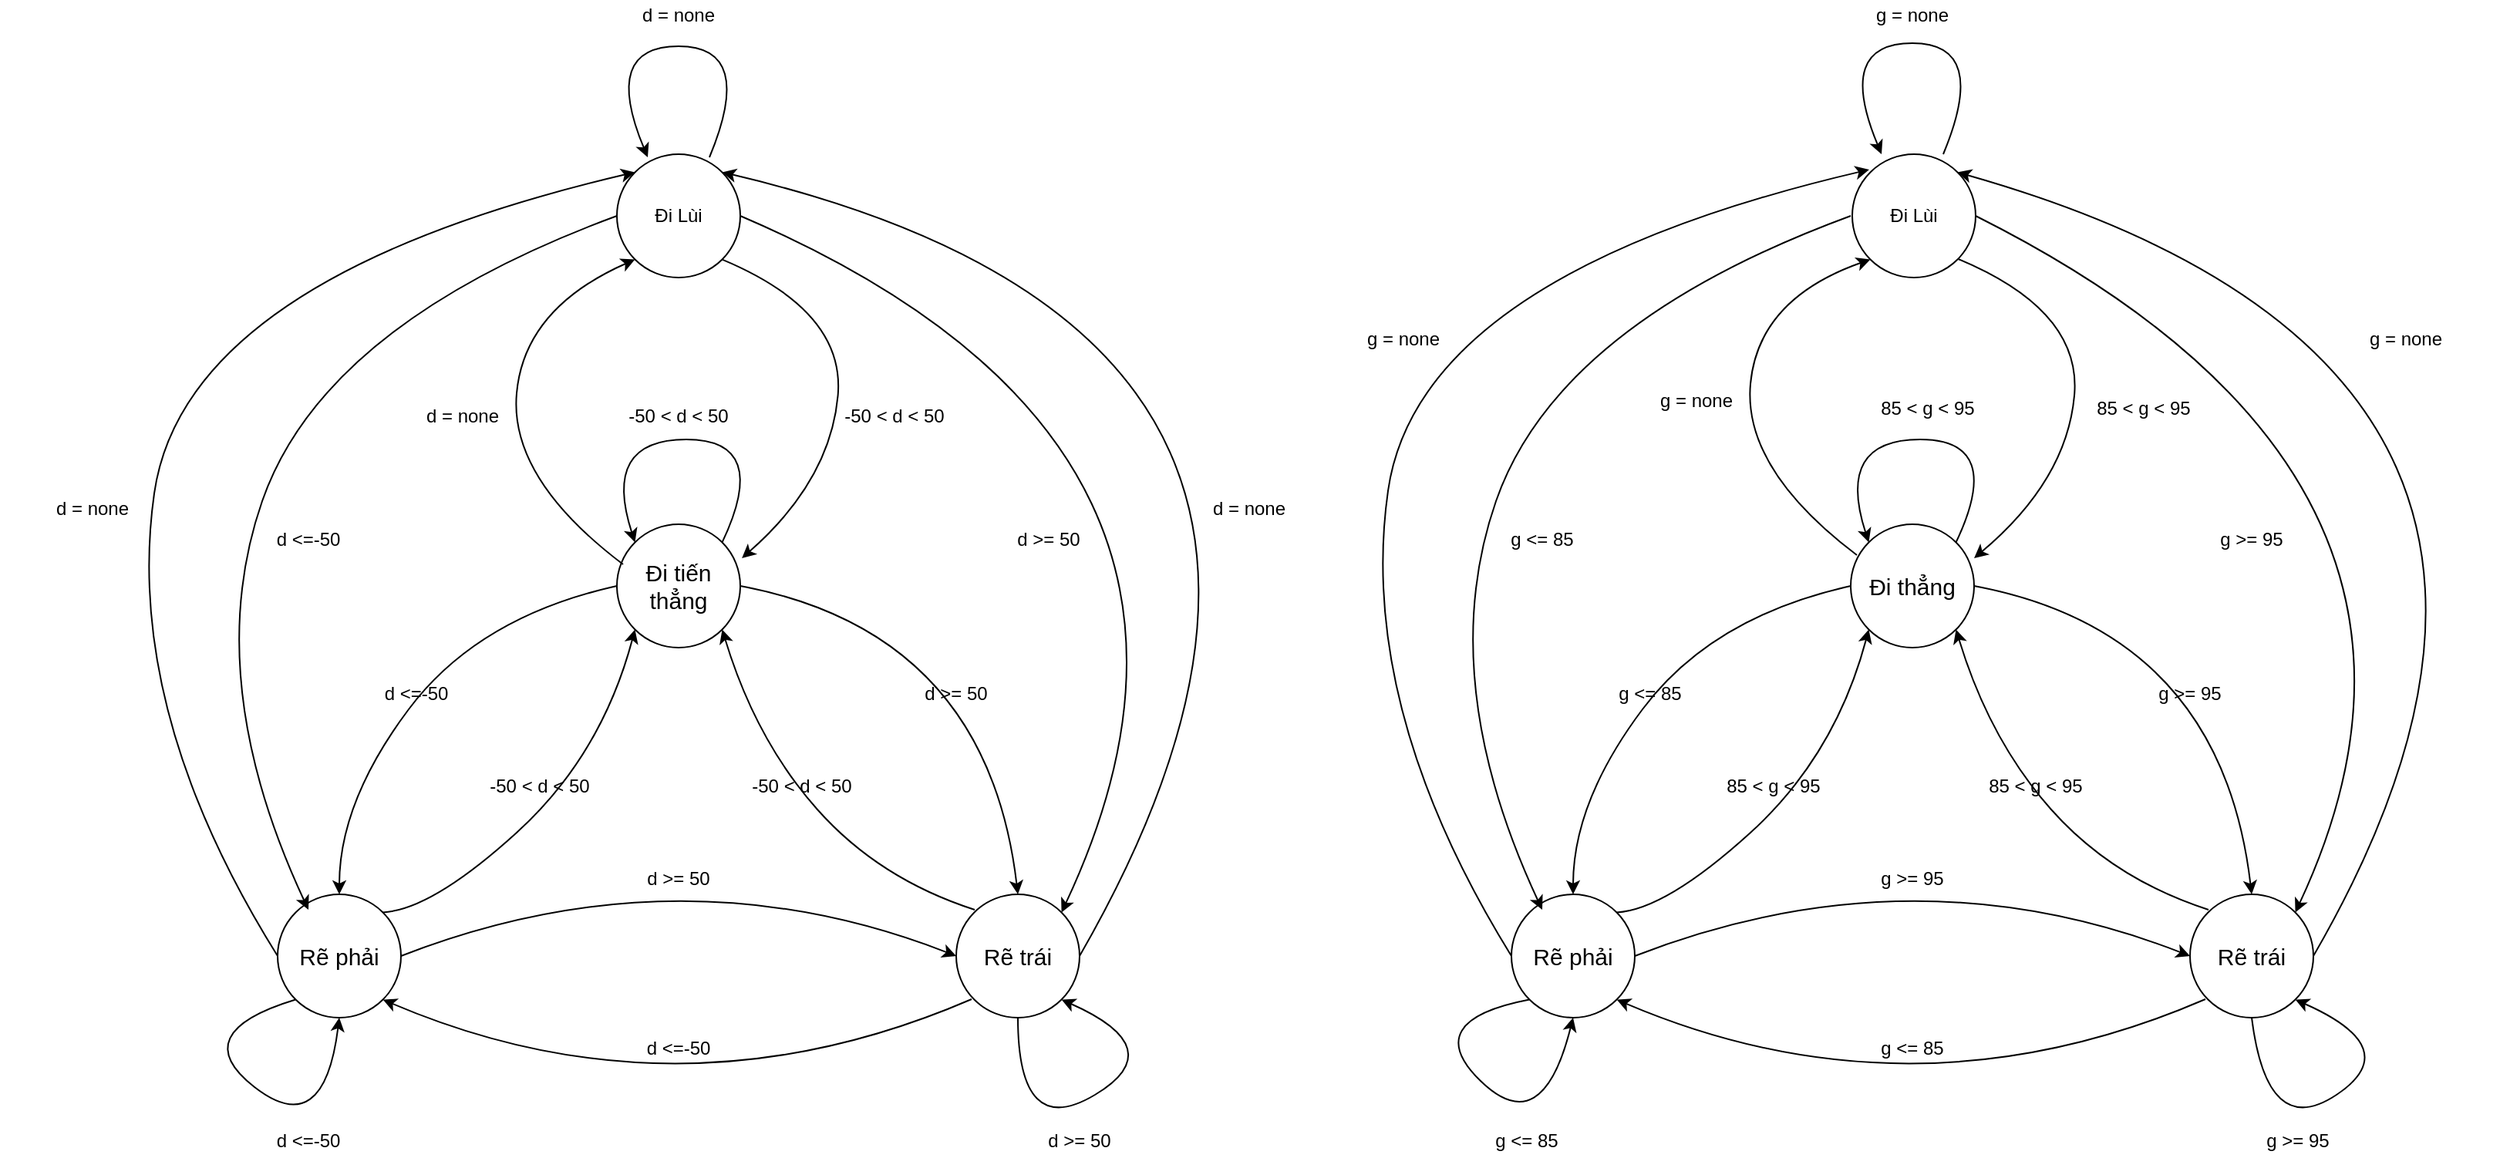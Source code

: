 <mxfile version="14.8.0" type="github">
  <diagram id="gM6LWdryBIaIJu2o6Tqh" name="Page-1">
    <mxGraphModel dx="1373" dy="774" grid="1" gridSize="10" guides="1" tooltips="1" connect="1" arrows="1" fold="1" page="1" pageScale="1" pageWidth="827" pageHeight="1169" math="0" shadow="0">
      <root>
        <mxCell id="0" />
        <mxCell id="1" parent="0" />
        <mxCell id="kot2QHPUo4j3bU3xekO4-7" value="" style="curved=1;endArrow=none;html=1;entryX=0;entryY=0.5;entryDx=0;entryDy=0;exitX=0.5;exitY=0;exitDx=0;exitDy=0;startArrow=classic;startFill=1;endFill=0;" parent="1" source="kot2QHPUo4j3bU3xekO4-11" target="kot2QHPUo4j3bU3xekO4-12" edge="1">
          <mxGeometry width="50" height="50" relative="1" as="geometry">
            <mxPoint x="250" y="690" as="sourcePoint" />
            <mxPoint x="390" y="570" as="targetPoint" />
            <Array as="points">
              <mxPoint x="220" y="620" />
              <mxPoint x="310" y="500" />
            </Array>
          </mxGeometry>
        </mxCell>
        <mxCell id="kot2QHPUo4j3bU3xekO4-8" value="" style="curved=1;endArrow=classic;html=1;exitX=1;exitY=0;exitDx=0;exitDy=0;entryX=0;entryY=1;entryDx=0;entryDy=0;" parent="1" source="kot2QHPUo4j3bU3xekO4-11" target="kot2QHPUo4j3bU3xekO4-12" edge="1">
          <mxGeometry width="50" height="50" relative="1" as="geometry">
            <mxPoint x="260" y="710" as="sourcePoint" />
            <mxPoint x="420" y="590" as="targetPoint" />
            <Array as="points">
              <mxPoint x="280" y="690" />
              <mxPoint x="390" y="590" />
            </Array>
          </mxGeometry>
        </mxCell>
        <mxCell id="kot2QHPUo4j3bU3xekO4-9" value="" style="curved=1;endArrow=none;html=1;exitX=1;exitY=1;exitDx=0;exitDy=0;startArrow=classic;startFill=1;endFill=0;" parent="1" source="kot2QHPUo4j3bU3xekO4-11" edge="1">
          <mxGeometry width="50" height="50" relative="1" as="geometry">
            <mxPoint x="240" y="750" as="sourcePoint" />
            <mxPoint x="630" y="748" as="targetPoint" />
            <Array as="points">
              <mxPoint x="440" y="830" />
            </Array>
          </mxGeometry>
        </mxCell>
        <mxCell id="kot2QHPUo4j3bU3xekO4-10" value="" style="curved=1;endArrow=none;html=1;entryX=1;entryY=0.5;entryDx=0;entryDy=0;exitX=0.5;exitY=0;exitDx=0;exitDy=0;startArrow=classic;startFill=1;endFill=0;" parent="1" source="kot2QHPUo4j3bU3xekO4-13" target="kot2QHPUo4j3bU3xekO4-12" edge="1">
          <mxGeometry width="50" height="50" relative="1" as="geometry">
            <mxPoint x="640" y="680" as="sourcePoint" />
            <mxPoint x="500" y="560" as="targetPoint" />
            <Array as="points">
              <mxPoint x="640" y="510" />
            </Array>
          </mxGeometry>
        </mxCell>
        <mxCell id="kot2QHPUo4j3bU3xekO4-11" value="&lt;font style=&quot;font-size: 15px&quot;&gt;Rẽ phải&lt;/font&gt;" style="ellipse;whiteSpace=wrap;html=1;aspect=fixed;" parent="1" vertex="1">
          <mxGeometry x="180" y="680" width="80" height="80" as="geometry" />
        </mxCell>
        <mxCell id="kot2QHPUo4j3bU3xekO4-12" value="&lt;span style=&quot;font-size: 15px&quot;&gt;Đi tiến thẳng&lt;/span&gt;" style="ellipse;whiteSpace=wrap;html=1;aspect=fixed;" parent="1" vertex="1">
          <mxGeometry x="400" y="440" width="80" height="80" as="geometry" />
        </mxCell>
        <mxCell id="kot2QHPUo4j3bU3xekO4-13" value="&lt;font style=&quot;font-size: 15px&quot;&gt;Rẽ trái&lt;/font&gt;" style="ellipse;whiteSpace=wrap;html=1;aspect=fixed;" parent="1" vertex="1">
          <mxGeometry x="620" y="680" width="80" height="80" as="geometry" />
        </mxCell>
        <mxCell id="kot2QHPUo4j3bU3xekO4-15" value="" style="curved=1;endArrow=classic;html=1;entryX=1;entryY=1;entryDx=0;entryDy=0;" parent="1" target="kot2QHPUo4j3bU3xekO4-12" edge="1">
          <mxGeometry width="50" height="50" relative="1" as="geometry">
            <mxPoint x="632" y="690" as="sourcePoint" />
            <mxPoint x="473.436" y="510.004" as="targetPoint" />
            <Array as="points">
              <mxPoint x="570" y="670" />
              <mxPoint x="490" y="580" />
            </Array>
          </mxGeometry>
        </mxCell>
        <mxCell id="kot2QHPUo4j3bU3xekO4-16" value="" style="curved=1;endArrow=classic;html=1;entryX=0;entryY=0.5;entryDx=0;entryDy=0;exitX=0.5;exitY=1;exitDx=0;exitDy=0;" parent="1" target="kot2QHPUo4j3bU3xekO4-13" edge="1">
          <mxGeometry width="50" height="50" relative="1" as="geometry">
            <mxPoint x="260" y="720" as="sourcePoint" />
            <mxPoint x="660" y="720" as="targetPoint" />
            <Array as="points">
              <mxPoint x="440" y="650" />
            </Array>
          </mxGeometry>
        </mxCell>
        <mxCell id="kot2QHPUo4j3bU3xekO4-17" value="d &amp;lt;=-50" style="text;html=1;strokeColor=none;fillColor=none;align=center;verticalAlign=middle;whiteSpace=wrap;rounded=0;" parent="1" vertex="1">
          <mxGeometry x="210" y="540" width="120" height="20" as="geometry" />
        </mxCell>
        <mxCell id="kot2QHPUo4j3bU3xekO4-18" value="d &amp;gt;= 50" style="text;html=1;strokeColor=none;fillColor=none;align=center;verticalAlign=middle;whiteSpace=wrap;rounded=0;" parent="1" vertex="1">
          <mxGeometry x="400" y="660" width="80" height="20" as="geometry" />
        </mxCell>
        <mxCell id="kot2QHPUo4j3bU3xekO4-19" value="-50 &amp;lt; d &amp;lt; 50" style="text;html=1;strokeColor=none;fillColor=none;align=center;verticalAlign=middle;whiteSpace=wrap;rounded=0;" parent="1" vertex="1">
          <mxGeometry x="290" y="600" width="120" height="20" as="geometry" />
        </mxCell>
        <mxCell id="kot2QHPUo4j3bU3xekO4-20" value="d &amp;gt;= 50" style="text;html=1;strokeColor=none;fillColor=none;align=center;verticalAlign=middle;whiteSpace=wrap;rounded=0;" parent="1" vertex="1">
          <mxGeometry x="580" y="540" width="80" height="20" as="geometry" />
        </mxCell>
        <mxCell id="kot2QHPUo4j3bU3xekO4-23" value="-50 &amp;lt; d &amp;lt; 50" style="text;html=1;strokeColor=none;fillColor=none;align=center;verticalAlign=middle;whiteSpace=wrap;rounded=0;" parent="1" vertex="1">
          <mxGeometry x="460" y="600" width="120" height="20" as="geometry" />
        </mxCell>
        <mxCell id="kot2QHPUo4j3bU3xekO4-24" value="d &amp;lt;=-50" style="text;html=1;strokeColor=none;fillColor=none;align=center;verticalAlign=middle;whiteSpace=wrap;rounded=0;" parent="1" vertex="1">
          <mxGeometry x="380" y="770" width="120" height="20" as="geometry" />
        </mxCell>
        <mxCell id="kot2QHPUo4j3bU3xekO4-40" value="" style="curved=1;endArrow=none;html=1;entryX=0;entryY=0.5;entryDx=0;entryDy=0;exitX=0.5;exitY=0;exitDx=0;exitDy=0;startArrow=classic;startFill=1;endFill=0;" parent="1" source="kot2QHPUo4j3bU3xekO4-44" target="kot2QHPUo4j3bU3xekO4-45" edge="1">
          <mxGeometry width="50" height="50" relative="1" as="geometry">
            <mxPoint x="1050" y="690" as="sourcePoint" />
            <mxPoint x="1190" y="570" as="targetPoint" />
            <Array as="points">
              <mxPoint x="1020" y="620" />
              <mxPoint x="1110" y="500" />
            </Array>
          </mxGeometry>
        </mxCell>
        <mxCell id="kot2QHPUo4j3bU3xekO4-41" value="" style="curved=1;endArrow=classic;html=1;exitX=1;exitY=0;exitDx=0;exitDy=0;entryX=0;entryY=1;entryDx=0;entryDy=0;" parent="1" source="kot2QHPUo4j3bU3xekO4-44" target="kot2QHPUo4j3bU3xekO4-45" edge="1">
          <mxGeometry width="50" height="50" relative="1" as="geometry">
            <mxPoint x="1060" y="710" as="sourcePoint" />
            <mxPoint x="1220" y="590" as="targetPoint" />
            <Array as="points">
              <mxPoint x="1080" y="690" />
              <mxPoint x="1190" y="590" />
            </Array>
          </mxGeometry>
        </mxCell>
        <mxCell id="kot2QHPUo4j3bU3xekO4-42" value="" style="curved=1;endArrow=none;html=1;exitX=1;exitY=1;exitDx=0;exitDy=0;startArrow=classic;startFill=1;endFill=0;" parent="1" source="kot2QHPUo4j3bU3xekO4-44" edge="1">
          <mxGeometry width="50" height="50" relative="1" as="geometry">
            <mxPoint x="1040" y="750" as="sourcePoint" />
            <mxPoint x="1430" y="748" as="targetPoint" />
            <Array as="points">
              <mxPoint x="1240" y="830" />
            </Array>
          </mxGeometry>
        </mxCell>
        <mxCell id="kot2QHPUo4j3bU3xekO4-43" value="" style="curved=1;endArrow=none;html=1;entryX=1;entryY=0.5;entryDx=0;entryDy=0;exitX=0.5;exitY=0;exitDx=0;exitDy=0;startArrow=classic;startFill=1;endFill=0;" parent="1" source="kot2QHPUo4j3bU3xekO4-46" target="kot2QHPUo4j3bU3xekO4-45" edge="1">
          <mxGeometry width="50" height="50" relative="1" as="geometry">
            <mxPoint x="1440" y="680" as="sourcePoint" />
            <mxPoint x="1300" y="560" as="targetPoint" />
            <Array as="points">
              <mxPoint x="1440" y="510" />
            </Array>
          </mxGeometry>
        </mxCell>
        <mxCell id="kot2QHPUo4j3bU3xekO4-44" value="&lt;font style=&quot;font-size: 15px&quot;&gt;Rẽ phải&lt;/font&gt;" style="ellipse;whiteSpace=wrap;html=1;aspect=fixed;" parent="1" vertex="1">
          <mxGeometry x="980" y="680" width="80" height="80" as="geometry" />
        </mxCell>
        <mxCell id="kot2QHPUo4j3bU3xekO4-45" value="&lt;span style=&quot;font-size: 15px&quot;&gt;Đi thẳng&lt;/span&gt;" style="ellipse;whiteSpace=wrap;html=1;aspect=fixed;" parent="1" vertex="1">
          <mxGeometry x="1200" y="440" width="80" height="80" as="geometry" />
        </mxCell>
        <mxCell id="kot2QHPUo4j3bU3xekO4-46" value="&lt;font style=&quot;font-size: 15px&quot;&gt;Rẽ trái&lt;/font&gt;" style="ellipse;whiteSpace=wrap;html=1;aspect=fixed;" parent="1" vertex="1">
          <mxGeometry x="1420" y="680" width="80" height="80" as="geometry" />
        </mxCell>
        <mxCell id="kot2QHPUo4j3bU3xekO4-47" value="" style="curved=1;endArrow=classic;html=1;entryX=1;entryY=1;entryDx=0;entryDy=0;" parent="1" target="kot2QHPUo4j3bU3xekO4-45" edge="1">
          <mxGeometry width="50" height="50" relative="1" as="geometry">
            <mxPoint x="1432" y="690" as="sourcePoint" />
            <mxPoint x="1273.436" y="510.004" as="targetPoint" />
            <Array as="points">
              <mxPoint x="1370" y="670" />
              <mxPoint x="1290" y="580" />
            </Array>
          </mxGeometry>
        </mxCell>
        <mxCell id="kot2QHPUo4j3bU3xekO4-48" value="" style="curved=1;endArrow=classic;html=1;entryX=0;entryY=0.5;entryDx=0;entryDy=0;exitX=0.5;exitY=1;exitDx=0;exitDy=0;" parent="1" target="kot2QHPUo4j3bU3xekO4-46" edge="1">
          <mxGeometry width="50" height="50" relative="1" as="geometry">
            <mxPoint x="1060" y="720" as="sourcePoint" />
            <mxPoint x="1460" y="720" as="targetPoint" />
            <Array as="points">
              <mxPoint x="1240" y="650" />
            </Array>
          </mxGeometry>
        </mxCell>
        <mxCell id="kot2QHPUo4j3bU3xekO4-49" value="g &amp;lt;= 85" style="text;html=1;strokeColor=none;fillColor=none;align=center;verticalAlign=middle;whiteSpace=wrap;rounded=0;" parent="1" vertex="1">
          <mxGeometry x="1010" y="540" width="120" height="20" as="geometry" />
        </mxCell>
        <mxCell id="kot2QHPUo4j3bU3xekO4-50" value="g &amp;gt;= 95" style="text;html=1;strokeColor=none;fillColor=none;align=center;verticalAlign=middle;whiteSpace=wrap;rounded=0;" parent="1" vertex="1">
          <mxGeometry x="1200" y="660" width="80" height="20" as="geometry" />
        </mxCell>
        <mxCell id="kot2QHPUo4j3bU3xekO4-51" value="85 &amp;lt; g &amp;lt; 95" style="text;html=1;strokeColor=none;fillColor=none;align=center;verticalAlign=middle;whiteSpace=wrap;rounded=0;" parent="1" vertex="1">
          <mxGeometry x="1090" y="600" width="120" height="20" as="geometry" />
        </mxCell>
        <mxCell id="kot2QHPUo4j3bU3xekO4-52" value="g &amp;gt;= 95" style="text;html=1;strokeColor=none;fillColor=none;align=center;verticalAlign=middle;whiteSpace=wrap;rounded=0;" parent="1" vertex="1">
          <mxGeometry x="1380" y="540" width="80" height="20" as="geometry" />
        </mxCell>
        <mxCell id="kot2QHPUo4j3bU3xekO4-53" value="85 &amp;lt; g &amp;lt; 95" style="text;html=1;strokeColor=none;fillColor=none;align=center;verticalAlign=middle;whiteSpace=wrap;rounded=0;" parent="1" vertex="1">
          <mxGeometry x="1260" y="600" width="120" height="20" as="geometry" />
        </mxCell>
        <mxCell id="kot2QHPUo4j3bU3xekO4-54" value="g &amp;lt;= 85" style="text;html=1;strokeColor=none;fillColor=none;align=center;verticalAlign=middle;whiteSpace=wrap;rounded=0;" parent="1" vertex="1">
          <mxGeometry x="1180" y="770" width="120" height="20" as="geometry" />
        </mxCell>
        <mxCell id="kot2QHPUo4j3bU3xekO4-56" value="" style="curved=1;endArrow=classic;html=1;entryX=1;entryY=1;entryDx=0;entryDy=0;" parent="1" target="kot2QHPUo4j3bU3xekO4-13" edge="1">
          <mxGeometry width="50" height="50" relative="1" as="geometry">
            <mxPoint x="660" y="760" as="sourcePoint" />
            <mxPoint x="720" y="715" as="targetPoint" />
            <Array as="points">
              <mxPoint x="660" y="840" />
              <mxPoint x="760" y="780" />
            </Array>
          </mxGeometry>
        </mxCell>
        <mxCell id="kot2QHPUo4j3bU3xekO4-57" value="" style="curved=1;endArrow=classic;html=1;entryX=0;entryY=0;entryDx=0;entryDy=0;exitX=1;exitY=0;exitDx=0;exitDy=0;" parent="1" source="kot2QHPUo4j3bU3xekO4-12" target="kot2QHPUo4j3bU3xekO4-12" edge="1">
          <mxGeometry width="50" height="50" relative="1" as="geometry">
            <mxPoint x="500.004" y="438.284" as="sourcePoint" />
            <mxPoint x="511.72" y="410" as="targetPoint" />
            <Array as="points">
              <mxPoint x="500" y="385" />
              <mxPoint x="390" y="385" />
            </Array>
          </mxGeometry>
        </mxCell>
        <mxCell id="kot2QHPUo4j3bU3xekO4-58" value="" style="curved=1;endArrow=classic;html=1;exitX=0;exitY=1;exitDx=0;exitDy=0;" parent="1" source="kot2QHPUo4j3bU3xekO4-11" edge="1">
          <mxGeometry width="50" height="50" relative="1" as="geometry">
            <mxPoint x="100" y="705" as="sourcePoint" />
            <mxPoint x="220" y="760" as="targetPoint" />
            <Array as="points">
              <mxPoint x="120" y="770" />
              <mxPoint x="210" y="840" />
            </Array>
          </mxGeometry>
        </mxCell>
        <mxCell id="kot2QHPUo4j3bU3xekO4-59" value="" style="curved=1;endArrow=classic;html=1;entryX=0;entryY=0;entryDx=0;entryDy=0;exitX=1;exitY=0;exitDx=0;exitDy=0;" parent="1" source="kot2QHPUo4j3bU3xekO4-45" target="kot2QHPUo4j3bU3xekO4-45" edge="1">
          <mxGeometry width="50" height="50" relative="1" as="geometry">
            <mxPoint x="1280.004" y="448.284" as="sourcePoint" />
            <mxPoint x="1291.72" y="420" as="targetPoint" />
            <Array as="points">
              <mxPoint x="1300" y="385" />
              <mxPoint x="1190" y="385" />
            </Array>
          </mxGeometry>
        </mxCell>
        <mxCell id="kot2QHPUo4j3bU3xekO4-60" value="" style="curved=1;endArrow=classic;html=1;exitX=0.5;exitY=1;exitDx=0;exitDy=0;entryX=1;entryY=1;entryDx=0;entryDy=0;" parent="1" source="kot2QHPUo4j3bU3xekO4-46" edge="1" target="kot2QHPUo4j3bU3xekO4-46">
          <mxGeometry width="50" height="50" relative="1" as="geometry">
            <mxPoint x="1490.004" y="753.284" as="sourcePoint" />
            <mxPoint x="1502" y="720" as="targetPoint" />
            <Array as="points">
              <mxPoint x="1470" y="840" />
              <mxPoint x="1560" y="780" />
            </Array>
          </mxGeometry>
        </mxCell>
        <mxCell id="kot2QHPUo4j3bU3xekO4-61" value="" style="curved=1;endArrow=classic;html=1;exitX=0;exitY=1;exitDx=0;exitDy=0;" parent="1" source="kot2QHPUo4j3bU3xekO4-44" edge="1">
          <mxGeometry width="50" height="50" relative="1" as="geometry">
            <mxPoint x="910.004" y="743.284" as="sourcePoint" />
            <mxPoint x="1020" y="760" as="targetPoint" />
            <Array as="points">
              <mxPoint x="920" y="762" />
              <mxPoint x="1000" y="840" />
            </Array>
          </mxGeometry>
        </mxCell>
        <mxCell id="kot2QHPUo4j3bU3xekO4-62" value="d &amp;gt;= 50" style="text;html=1;strokeColor=none;fillColor=none;align=center;verticalAlign=middle;whiteSpace=wrap;rounded=0;" parent="1" vertex="1">
          <mxGeometry x="660" y="830" width="80" height="20" as="geometry" />
        </mxCell>
        <mxCell id="kot2QHPUo4j3bU3xekO4-63" value="-50 &amp;lt; d &amp;lt; 50" style="text;html=1;strokeColor=none;fillColor=none;align=center;verticalAlign=middle;whiteSpace=wrap;rounded=0;" parent="1" vertex="1">
          <mxGeometry x="380" y="360" width="120" height="20" as="geometry" />
        </mxCell>
        <mxCell id="kot2QHPUo4j3bU3xekO4-64" value="d &amp;lt;=-50" style="text;html=1;strokeColor=none;fillColor=none;align=center;verticalAlign=middle;whiteSpace=wrap;rounded=0;" parent="1" vertex="1">
          <mxGeometry x="140" y="830" width="120" height="20" as="geometry" />
        </mxCell>
        <mxCell id="kot2QHPUo4j3bU3xekO4-65" value="85 &amp;lt; g &amp;lt; 95" style="text;html=1;strokeColor=none;fillColor=none;align=center;verticalAlign=middle;whiteSpace=wrap;rounded=0;" parent="1" vertex="1">
          <mxGeometry x="1190" y="355" width="120" height="20" as="geometry" />
        </mxCell>
        <mxCell id="kot2QHPUo4j3bU3xekO4-66" value="g &amp;gt;= 95" style="text;html=1;strokeColor=none;fillColor=none;align=center;verticalAlign=middle;whiteSpace=wrap;rounded=0;" parent="1" vertex="1">
          <mxGeometry x="1450" y="830" width="80" height="20" as="geometry" />
        </mxCell>
        <mxCell id="kot2QHPUo4j3bU3xekO4-67" value="g &amp;lt;= 85" style="text;html=1;strokeColor=none;fillColor=none;align=center;verticalAlign=middle;whiteSpace=wrap;rounded=0;" parent="1" vertex="1">
          <mxGeometry x="930" y="830" width="120" height="20" as="geometry" />
        </mxCell>
        <mxCell id="f0dfij-ksAXlXE298w6b-1" value="Đi Lùi" style="ellipse;whiteSpace=wrap;html=1;aspect=fixed;" vertex="1" parent="1">
          <mxGeometry x="400" y="200" width="80" height="80" as="geometry" />
        </mxCell>
        <mxCell id="f0dfij-ksAXlXE298w6b-2" value="" style="curved=1;endArrow=classic;html=1;entryX=0;entryY=0;entryDx=0;entryDy=0;exitX=0;exitY=0.5;exitDx=0;exitDy=0;" edge="1" parent="1" source="kot2QHPUo4j3bU3xekO4-11" target="f0dfij-ksAXlXE298w6b-1">
          <mxGeometry width="50" height="50" relative="1" as="geometry">
            <mxPoint x="80" y="460" as="sourcePoint" />
            <mxPoint x="130" y="410" as="targetPoint" />
            <Array as="points">
              <mxPoint x="80" y="560" />
              <mxPoint x="120" y="280" />
            </Array>
          </mxGeometry>
        </mxCell>
        <mxCell id="f0dfij-ksAXlXE298w6b-3" value="" style="curved=1;endArrow=none;html=1;entryX=0;entryY=0.5;entryDx=0;entryDy=0;startArrow=classic;startFill=1;endFill=0;" edge="1" parent="1" target="f0dfij-ksAXlXE298w6b-1">
          <mxGeometry width="50" height="50" relative="1" as="geometry">
            <mxPoint x="200" y="690" as="sourcePoint" />
            <mxPoint x="410" y="250" as="targetPoint" />
            <Array as="points">
              <mxPoint x="130" y="540" />
              <mxPoint x="210" y="310" />
            </Array>
          </mxGeometry>
        </mxCell>
        <mxCell id="f0dfij-ksAXlXE298w6b-4" value="" style="curved=1;endArrow=classic;html=1;entryX=1;entryY=0;entryDx=0;entryDy=0;exitX=1;exitY=0.5;exitDx=0;exitDy=0;" edge="1" parent="1" source="f0dfij-ksAXlXE298w6b-1" target="kot2QHPUo4j3bU3xekO4-13">
          <mxGeometry width="50" height="50" relative="1" as="geometry">
            <mxPoint x="480" y="725" as="sourcePoint" />
            <mxPoint x="711.716" y="216.716" as="targetPoint" />
            <Array as="points">
              <mxPoint x="830" y="390" />
            </Array>
          </mxGeometry>
        </mxCell>
        <mxCell id="f0dfij-ksAXlXE298w6b-5" value="" style="curved=1;endArrow=none;html=1;entryX=1;entryY=0.5;entryDx=0;entryDy=0;exitX=1;exitY=0;exitDx=0;exitDy=0;endFill=0;startArrow=classic;startFill=1;" edge="1" parent="1" source="f0dfij-ksAXlXE298w6b-1" target="kot2QHPUo4j3bU3xekO4-13">
          <mxGeometry width="50" height="50" relative="1" as="geometry">
            <mxPoint x="490" y="268.28" as="sourcePoint" />
            <mxPoint x="698.284" y="719.996" as="targetPoint" />
            <Array as="points">
              <mxPoint x="930" y="320" />
            </Array>
          </mxGeometry>
        </mxCell>
        <mxCell id="f0dfij-ksAXlXE298w6b-6" value="" style="curved=1;endArrow=classic;html=1;entryX=0;entryY=1;entryDx=0;entryDy=0;exitX=0.05;exitY=0.325;exitDx=0;exitDy=0;exitPerimeter=0;" edge="1" parent="1" source="kot2QHPUo4j3bU3xekO4-12" target="f0dfij-ksAXlXE298w6b-1">
          <mxGeometry width="50" height="50" relative="1" as="geometry">
            <mxPoint x="340" y="420" as="sourcePoint" />
            <mxPoint x="420" y="280" as="targetPoint" />
            <Array as="points">
              <mxPoint x="330" y="410" />
              <mxPoint x="340" y="300" />
            </Array>
          </mxGeometry>
        </mxCell>
        <mxCell id="f0dfij-ksAXlXE298w6b-7" value="" style="curved=1;endArrow=none;html=1;exitX=1.013;exitY=0.275;exitDx=0;exitDy=0;exitPerimeter=0;entryX=1;entryY=1;entryDx=0;entryDy=0;startArrow=classic;startFill=1;endFill=0;" edge="1" parent="1" source="kot2QHPUo4j3bU3xekO4-12" target="f0dfij-ksAXlXE298w6b-1">
          <mxGeometry width="50" height="50" relative="1" as="geometry">
            <mxPoint x="612.28" y="467.72" as="sourcePoint" />
            <mxPoint x="480" y="270" as="targetPoint" />
            <Array as="points">
              <mxPoint x="538.28" y="411.72" />
              <mxPoint x="548.28" y="301.72" />
            </Array>
          </mxGeometry>
        </mxCell>
        <mxCell id="f0dfij-ksAXlXE298w6b-8" value="" style="curved=1;endArrow=classic;html=1;exitX=0.75;exitY=0.025;exitDx=0;exitDy=0;exitPerimeter=0;" edge="1" parent="1" source="f0dfij-ksAXlXE298w6b-1">
          <mxGeometry width="50" height="50" relative="1" as="geometry">
            <mxPoint x="440" y="190" as="sourcePoint" />
            <mxPoint x="420" y="202" as="targetPoint" />
            <Array as="points">
              <mxPoint x="490" y="130" />
              <mxPoint x="390" y="130" />
            </Array>
          </mxGeometry>
        </mxCell>
        <mxCell id="f0dfij-ksAXlXE298w6b-9" value="d = none" style="text;html=1;strokeColor=none;fillColor=none;align=center;verticalAlign=middle;whiteSpace=wrap;rounded=0;" vertex="1" parent="1">
          <mxGeometry x="380" y="100" width="120" height="20" as="geometry" />
        </mxCell>
        <mxCell id="f0dfij-ksAXlXE298w6b-10" value="d = none" style="text;html=1;strokeColor=none;fillColor=none;align=center;verticalAlign=middle;whiteSpace=wrap;rounded=0;" vertex="1" parent="1">
          <mxGeometry x="750" y="420" width="120" height="20" as="geometry" />
        </mxCell>
        <mxCell id="f0dfij-ksAXlXE298w6b-11" value="d = none" style="text;html=1;strokeColor=none;fillColor=none;align=center;verticalAlign=middle;whiteSpace=wrap;rounded=0;" vertex="1" parent="1">
          <mxGeometry y="420" width="120" height="20" as="geometry" />
        </mxCell>
        <mxCell id="f0dfij-ksAXlXE298w6b-12" value="d &amp;lt;=-50" style="text;html=1;strokeColor=none;fillColor=none;align=center;verticalAlign=middle;whiteSpace=wrap;rounded=0;" vertex="1" parent="1">
          <mxGeometry x="140" y="440" width="120" height="20" as="geometry" />
        </mxCell>
        <mxCell id="f0dfij-ksAXlXE298w6b-13" value="d &amp;gt;= 50" style="text;html=1;strokeColor=none;fillColor=none;align=center;verticalAlign=middle;whiteSpace=wrap;rounded=0;" vertex="1" parent="1">
          <mxGeometry x="640" y="440" width="80" height="20" as="geometry" />
        </mxCell>
        <mxCell id="f0dfij-ksAXlXE298w6b-15" value="d = none" style="text;html=1;strokeColor=none;fillColor=none;align=center;verticalAlign=middle;whiteSpace=wrap;rounded=0;" vertex="1" parent="1">
          <mxGeometry x="240" y="360" width="120" height="20" as="geometry" />
        </mxCell>
        <mxCell id="f0dfij-ksAXlXE298w6b-16" value="-50 &amp;lt; d &amp;lt; 50" style="text;html=1;strokeColor=none;fillColor=none;align=center;verticalAlign=middle;whiteSpace=wrap;rounded=0;" vertex="1" parent="1">
          <mxGeometry x="520" y="360" width="120" height="20" as="geometry" />
        </mxCell>
        <mxCell id="f0dfij-ksAXlXE298w6b-17" value="Đi Lùi" style="ellipse;whiteSpace=wrap;html=1;aspect=fixed;" vertex="1" parent="1">
          <mxGeometry x="1201" y="200" width="80" height="80" as="geometry" />
        </mxCell>
        <mxCell id="f0dfij-ksAXlXE298w6b-18" value="" style="curved=1;endArrow=none;html=1;entryX=1;entryY=0.5;entryDx=0;entryDy=0;exitX=1;exitY=0;exitDx=0;exitDy=0;endFill=0;startArrow=classic;startFill=1;" edge="1" parent="1" source="f0dfij-ksAXlXE298w6b-17" target="kot2QHPUo4j3bU3xekO4-46">
          <mxGeometry width="50" height="50" relative="1" as="geometry">
            <mxPoint x="1280.004" y="239.996" as="sourcePoint" />
            <mxPoint x="1511.72" y="748.28" as="targetPoint" />
            <Array as="points">
              <mxPoint x="1720" y="340" />
            </Array>
          </mxGeometry>
        </mxCell>
        <mxCell id="f0dfij-ksAXlXE298w6b-19" value="" style="curved=1;endArrow=classic;html=1;entryX=1;entryY=0;entryDx=0;entryDy=0;exitX=1;exitY=0.5;exitDx=0;exitDy=0;" edge="1" parent="1" source="f0dfij-ksAXlXE298w6b-17" target="kot2QHPUo4j3bU3xekO4-46">
          <mxGeometry width="50" height="50" relative="1" as="geometry">
            <mxPoint x="1280" y="270" as="sourcePoint" />
            <mxPoint x="1488.284" y="721.716" as="targetPoint" />
            <Array as="points">
              <mxPoint x="1620" y="410" />
            </Array>
          </mxGeometry>
        </mxCell>
        <mxCell id="f0dfij-ksAXlXE298w6b-20" value="" style="curved=1;endArrow=classic;html=1;exitX=0.75;exitY=0.025;exitDx=0;exitDy=0;exitPerimeter=0;" edge="1" parent="1">
          <mxGeometry width="50" height="50" relative="1" as="geometry">
            <mxPoint x="1260" y="200" as="sourcePoint" />
            <mxPoint x="1220" y="200" as="targetPoint" />
            <Array as="points">
              <mxPoint x="1290" y="128" />
              <mxPoint x="1190" y="128" />
            </Array>
          </mxGeometry>
        </mxCell>
        <mxCell id="f0dfij-ksAXlXE298w6b-21" value="" style="curved=1;endArrow=classic;html=1;entryX=0;entryY=1;entryDx=0;entryDy=0;exitX=0.05;exitY=0.325;exitDx=0;exitDy=0;exitPerimeter=0;" edge="1" parent="1" target="f0dfij-ksAXlXE298w6b-17">
          <mxGeometry width="50" height="50" relative="1" as="geometry">
            <mxPoint x="1204" y="460" as="sourcePoint" />
            <mxPoint x="1211.716" y="262.284" as="targetPoint" />
            <Array as="points">
              <mxPoint x="1130" y="404" />
              <mxPoint x="1140" y="294" />
            </Array>
          </mxGeometry>
        </mxCell>
        <mxCell id="f0dfij-ksAXlXE298w6b-22" value="" style="curved=1;endArrow=none;html=1;entryX=1;entryY=1;entryDx=0;entryDy=0;startArrow=classic;startFill=1;endFill=0;" edge="1" parent="1">
          <mxGeometry width="50" height="50" relative="1" as="geometry">
            <mxPoint x="1280" y="462" as="sourcePoint" />
            <mxPoint x="1270.004" y="268.144" as="targetPoint" />
            <Array as="points">
              <mxPoint x="1340" y="411.58" />
              <mxPoint x="1350" y="301.58" />
            </Array>
          </mxGeometry>
        </mxCell>
        <mxCell id="f0dfij-ksAXlXE298w6b-23" value="" style="curved=1;endArrow=classic;html=1;exitX=0;exitY=0.5;exitDx=0;exitDy=0;" edge="1" parent="1" source="kot2QHPUo4j3bU3xekO4-44">
          <mxGeometry width="50" height="50" relative="1" as="geometry">
            <mxPoint x="980" y="718.28" as="sourcePoint" />
            <mxPoint x="1212" y="210" as="targetPoint" />
            <Array as="points">
              <mxPoint x="880" y="558.28" />
              <mxPoint x="920" y="278.28" />
            </Array>
          </mxGeometry>
        </mxCell>
        <mxCell id="f0dfij-ksAXlXE298w6b-24" value="" style="curved=1;endArrow=none;html=1;startArrow=classic;startFill=1;endFill=0;" edge="1" parent="1">
          <mxGeometry width="50" height="50" relative="1" as="geometry">
            <mxPoint x="1000" y="690" as="sourcePoint" />
            <mxPoint x="1200" y="240" as="targetPoint" />
            <Array as="points">
              <mxPoint x="930" y="540" />
              <mxPoint x="1010" y="310" />
            </Array>
          </mxGeometry>
        </mxCell>
        <mxCell id="f0dfij-ksAXlXE298w6b-25" value="g &amp;lt;= 85" style="text;html=1;strokeColor=none;fillColor=none;align=center;verticalAlign=middle;whiteSpace=wrap;rounded=0;" vertex="1" parent="1">
          <mxGeometry x="940" y="440" width="120" height="20" as="geometry" />
        </mxCell>
        <mxCell id="f0dfij-ksAXlXE298w6b-27" value="g &amp;gt;= 95" style="text;html=1;strokeColor=none;fillColor=none;align=center;verticalAlign=middle;whiteSpace=wrap;rounded=0;" vertex="1" parent="1">
          <mxGeometry x="1420" y="440" width="80" height="20" as="geometry" />
        </mxCell>
        <mxCell id="f0dfij-ksAXlXE298w6b-29" value="g = none" style="text;html=1;strokeColor=none;fillColor=none;align=center;verticalAlign=middle;whiteSpace=wrap;rounded=0;" vertex="1" parent="1">
          <mxGeometry x="1180" y="100" width="120" height="20" as="geometry" />
        </mxCell>
        <mxCell id="f0dfij-ksAXlXE298w6b-30" value="g = none" style="text;html=1;strokeColor=none;fillColor=none;align=center;verticalAlign=middle;whiteSpace=wrap;rounded=0;" vertex="1" parent="1">
          <mxGeometry x="850" y="310" width="120" height="20" as="geometry" />
        </mxCell>
        <mxCell id="f0dfij-ksAXlXE298w6b-31" value="g = none" style="text;html=1;strokeColor=none;fillColor=none;align=center;verticalAlign=middle;whiteSpace=wrap;rounded=0;" vertex="1" parent="1">
          <mxGeometry x="1500" y="310" width="120" height="20" as="geometry" />
        </mxCell>
        <mxCell id="f0dfij-ksAXlXE298w6b-32" value="g = none" style="text;html=1;strokeColor=none;fillColor=none;align=center;verticalAlign=middle;whiteSpace=wrap;rounded=0;" vertex="1" parent="1">
          <mxGeometry x="1040" y="350" width="120" height="20" as="geometry" />
        </mxCell>
        <mxCell id="f0dfij-ksAXlXE298w6b-33" value="85 &amp;lt; g &amp;lt; 95" style="text;html=1;strokeColor=none;fillColor=none;align=center;verticalAlign=middle;whiteSpace=wrap;rounded=0;" vertex="1" parent="1">
          <mxGeometry x="1330" y="355" width="120" height="20" as="geometry" />
        </mxCell>
      </root>
    </mxGraphModel>
  </diagram>
</mxfile>
